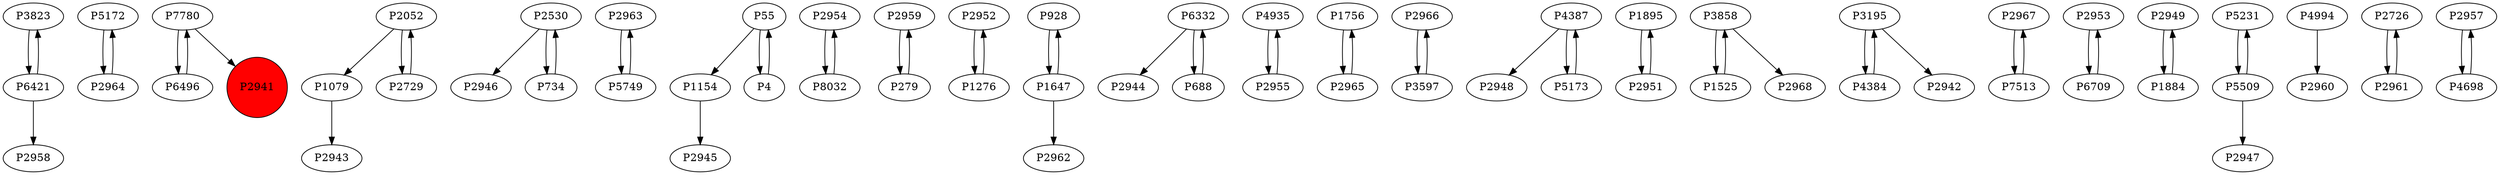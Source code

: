 digraph {
	P3823 -> P6421
	P5172 -> P2964
	P7780 -> P6496
	P1079 -> P2943
	P2530 -> P2946
	P2963 -> P5749
	P55 -> P1154
	P2954 -> P8032
	P2959 -> P279
	P2052 -> P2729
	P2952 -> P1276
	P928 -> P1647
	P2964 -> P5172
	P6332 -> P2944
	P4935 -> P2955
	P1756 -> P2965
	P2955 -> P4935
	P2966 -> P3597
	P4387 -> P2948
	P5749 -> P2963
	P1895 -> P2951
	P6496 -> P7780
	P3858 -> P1525
	P1276 -> P2952
	P3195 -> P4384
	P2967 -> P7513
	P3858 -> P2968
	P6421 -> P3823
	P2953 -> P6709
	P2949 -> P1884
	P5231 -> P5509
	P7780 -> P2941
	P2951 -> P1895
	P688 -> P6332
	P5509 -> P2947
	P2052 -> P1079
	P3195 -> P2942
	P1647 -> P2962
	P2729 -> P2052
	P1647 -> P928
	P2530 -> P734
	P7513 -> P2967
	P55 -> P4
	P4 -> P55
	P4994 -> P2960
	P2726 -> P2961
	P6709 -> P2953
	P2961 -> P2726
	P6421 -> P2958
	P3597 -> P2966
	P6332 -> P688
	P4387 -> P5173
	P1525 -> P3858
	P2957 -> P4698
	P1884 -> P2949
	P5173 -> P4387
	P734 -> P2530
	P4698 -> P2957
	P4384 -> P3195
	P8032 -> P2954
	P279 -> P2959
	P1154 -> P2945
	P2965 -> P1756
	P5509 -> P5231
	P2941 [shape=circle]
	P2941 [style=filled]
	P2941 [fillcolor=red]
}